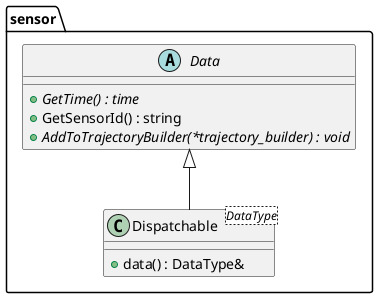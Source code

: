 @startuml


/' Objects '/

namespace sensor {
    abstract class Data {
        +{abstract} GetTime() : time
        +GetSensorId() : string
        +{abstract} AddToTrajectoryBuilder(*trajectory_builder) : void
    }


    class Dispatchable<DataType> {
        +data() : DataType&
    }

}







/' Inheritance relationships '/
/' father  <|-- son '/

' sensor.Dispatchable<DataType> --|> sensor.Data
sensor.Data <|-- sensor.Dispatchable




/' Aggregation relationships '/
/' A --> B : use A 类使用 B 类 '/

' cartographer.metrics.FamilyFactory ..> cartographer.metrics.Family : use Family<Counter>
' cartographer.metrics.FamilyFactory ..> cartographer.metrics.Counter
' cartographer.metrics.Family --> cartographer.metrics.Counter


' cartographer.cloud.metrics.prometheus.FamilyFactory ..> cartographer.cloud.metrics.prometheus.CounterFamily : use








/' Nested objects '/



@enduml

